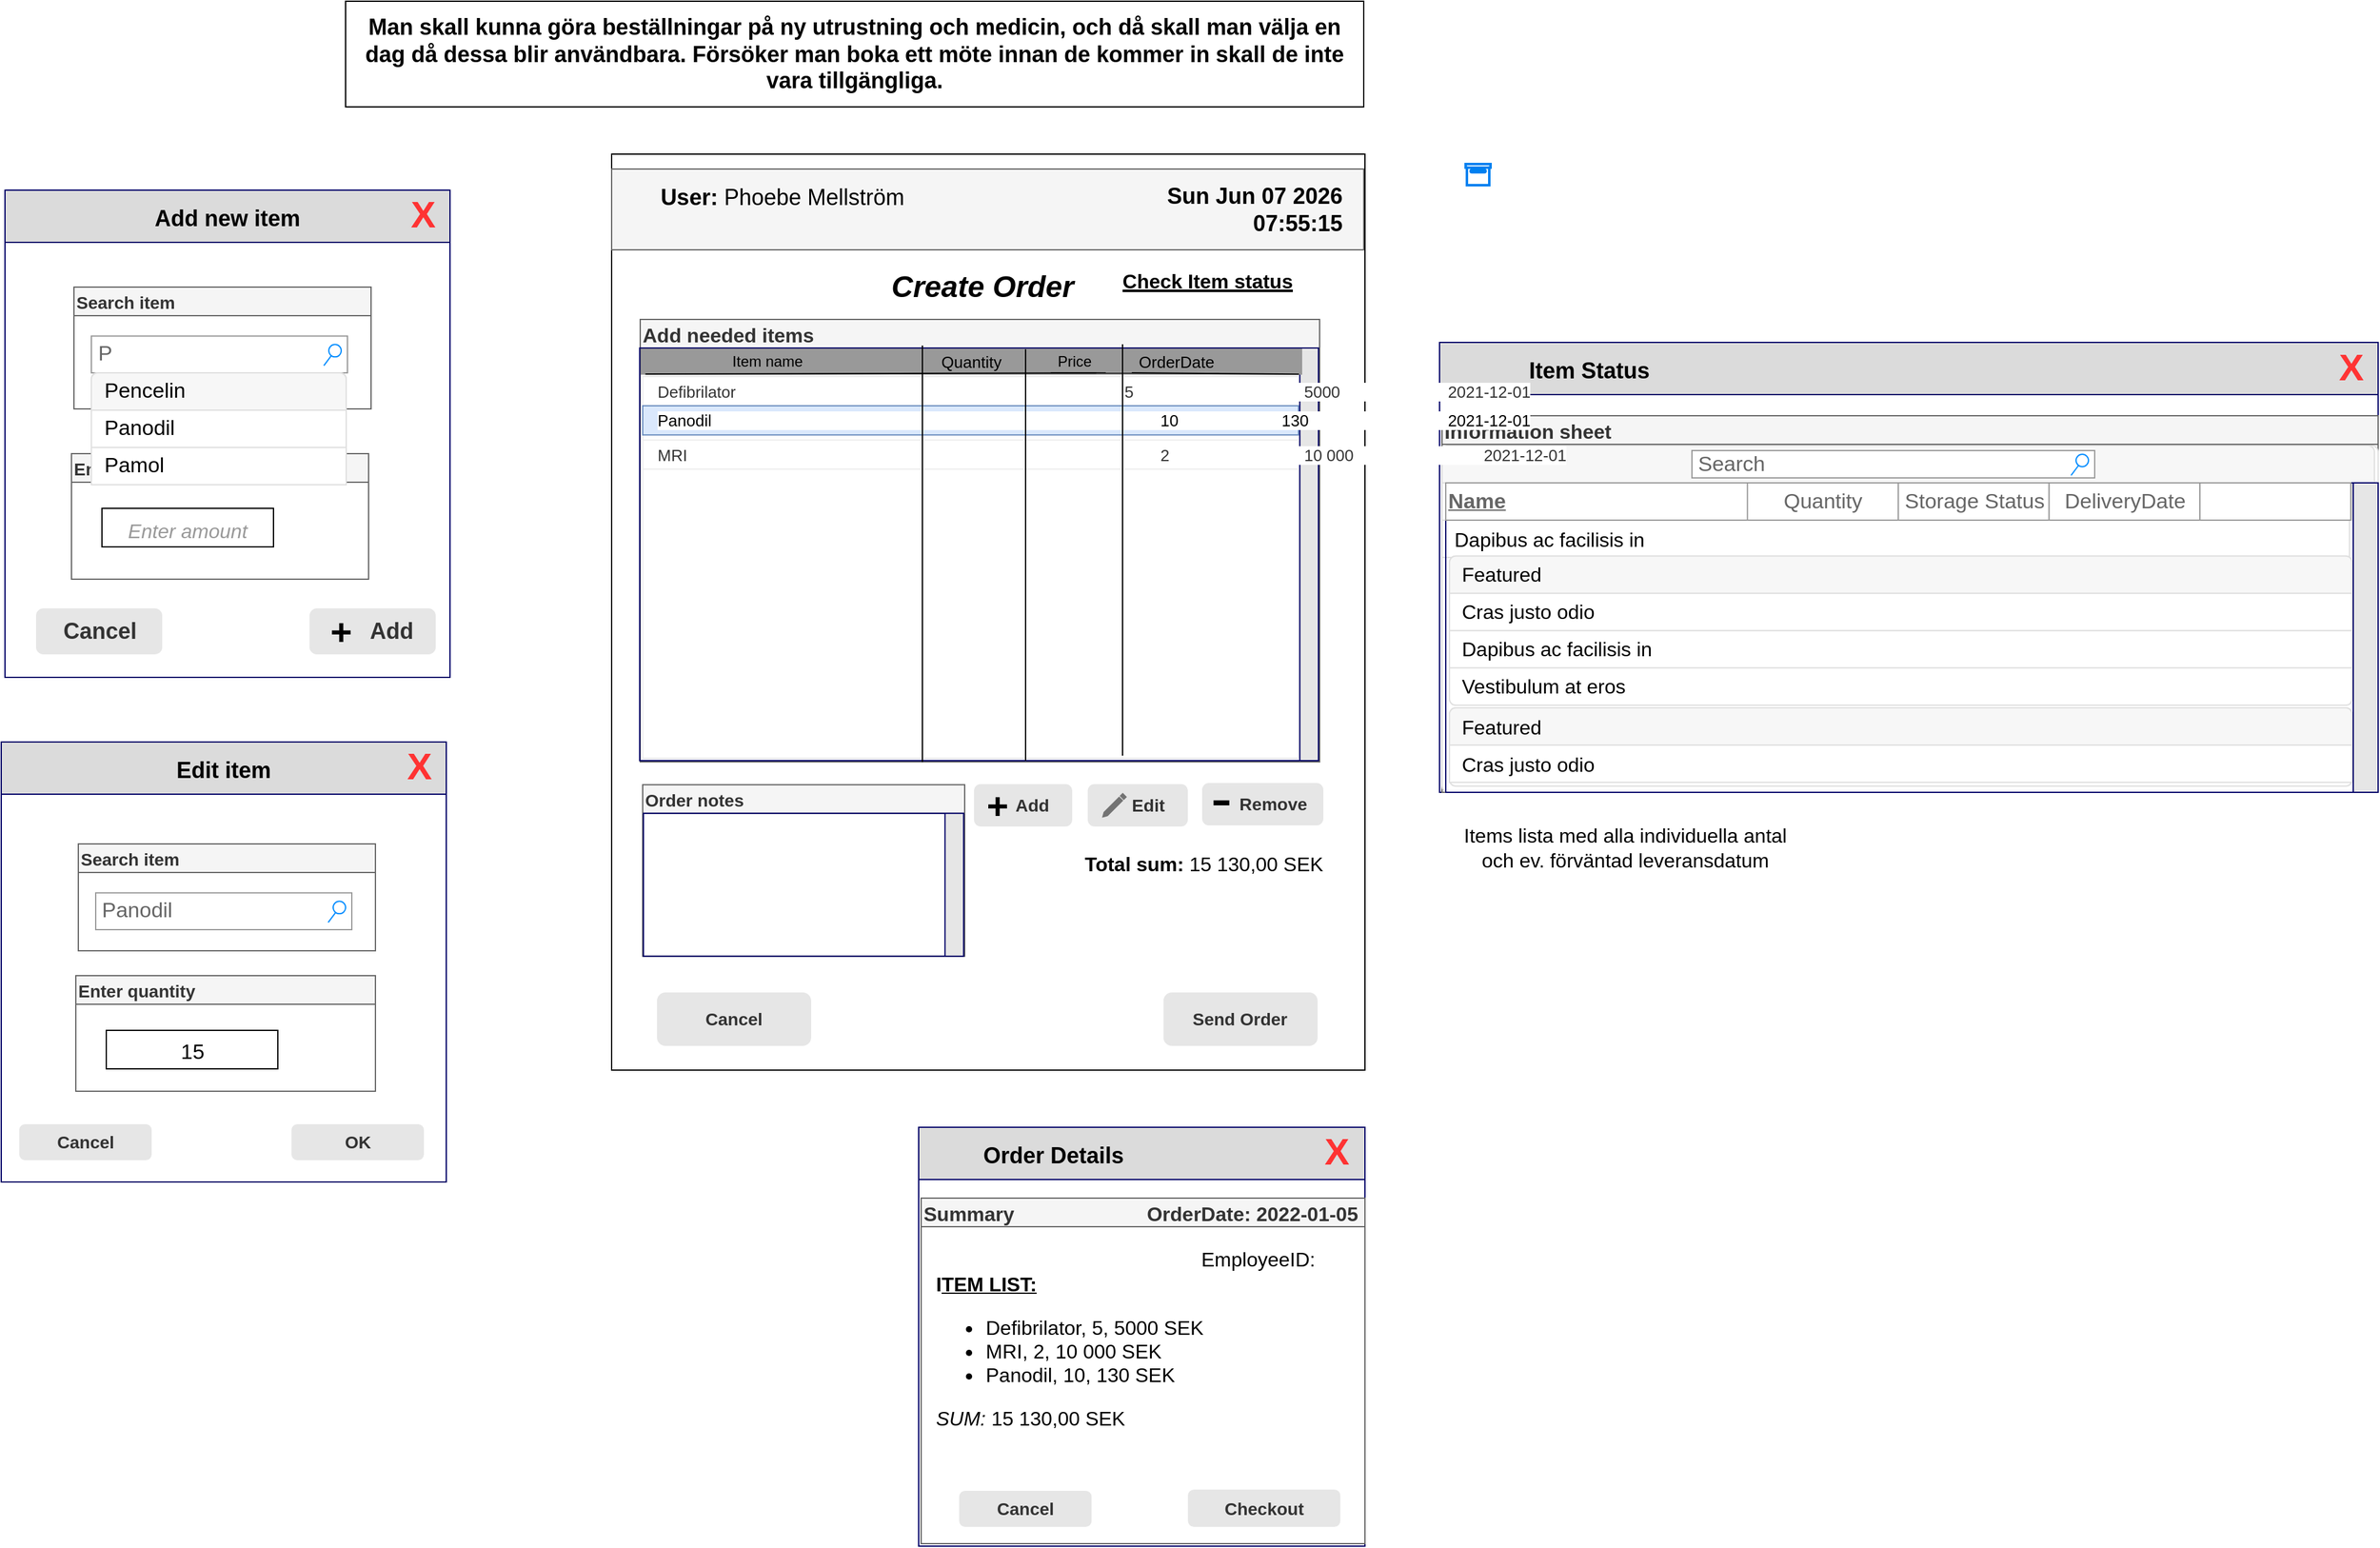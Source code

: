 <mxfile version="15.8.7" type="device"><diagram id="tMlEWCuw5uvz0X6v1XSk" name="Page-1"><mxGraphModel dx="3215" dy="1503" grid="0" gridSize="10" guides="1" tooltips="1" connect="1" arrows="1" fold="1" page="0" pageScale="1" pageWidth="827" pageHeight="1169" math="0" shadow="0"><root><mxCell id="0"/><mxCell id="1" parent="0"/><mxCell id="1CpqlOYVrZBRKWzwoJdr-4" value="" style="rounded=0;whiteSpace=wrap;html=1;sketch=0;hachureGap=4;fontFamily=Helvetica;fontSize=20;glass=0;" parent="1" vertex="1"><mxGeometry x="-339" y="40" width="606" height="737" as="geometry"/></mxCell><mxCell id="GSyi_xtsQEn1uem4Df87-12" value="" style="rounded=0;whiteSpace=wrap;html=1;shadow=0;glass=0;sketch=0;hachureGap=4;fontFamily=Helvetica;fontSize=16;strokeColor=#666666;fillColor=#f5f5f5;fontColor=#333333;" parent="1" vertex="1"><mxGeometry x="-339" y="52" width="605" height="65" as="geometry"/></mxCell><mxCell id="1CpqlOYVrZBRKWzwoJdr-89" value="" style="shape=image;html=1;verticalAlign=top;verticalLabelPosition=bottom;labelBackgroundColor=#ffffff;imageAspect=0;aspect=fixed;image=https://cdn2.iconfinder.com/data/icons/office-icon-set-3/128/calendar2.png;rounded=0;glass=0;sketch=0;hachureGap=4;fontFamily=Helvetica;fontSize=14;strokeColor=#000000;gradientColor=none;" parent="1" vertex="1"><mxGeometry x="465" y="102" width="22" height="22" as="geometry"/></mxCell><mxCell id="GSyi_xtsQEn1uem4Df87-15" value="&lt;font style=&quot;font-size: 18px&quot; face=&quot;Helvetica&quot;&gt;&lt;b&gt;User:&lt;/b&gt; Phoebe Mellström&lt;i&gt;&lt;br&gt;&lt;/i&gt;&lt;/font&gt;" style="text;html=1;strokeColor=none;fillColor=none;align=center;verticalAlign=middle;whiteSpace=wrap;rounded=0;shadow=0;glass=0;sketch=0;hachureGap=4;fontFamily=Garamond;fontSize=20;" parent="1" vertex="1"><mxGeometry x="-323" y="55" width="243" height="38" as="geometry"/></mxCell><UserObject label="&lt;div style=&quot;font-size: 18px&quot; align=&quot;right&quot;&gt;&lt;b&gt;&lt;font style=&quot;font-size: 18px&quot; face=&quot;Helvetica&quot;&gt;%date{ddd mmm dd yyyy HH:MM:ss}%&lt;/font&gt;&lt;/b&gt;&lt;/div&gt;" placeholders="1" id="GSyi_xtsQEn1uem4Df87-35"><mxCell style="text;html=1;strokeColor=none;fillColor=none;align=right;verticalAlign=middle;whiteSpace=wrap;overflow=hidden;rounded=0;shadow=0;glass=0;sketch=0;hachureGap=4;fontFamily=Helvetica;fontSize=20;fontColor=none;" parent="1" vertex="1"><mxGeometry x="91" y="58.5" width="160" height="52" as="geometry"/></mxCell></UserObject><mxCell id="GSyi_xtsQEn1uem4Df87-106" value="&lt;h2 align=&quot;center&quot;&gt;&lt;i&gt;Create Order&lt;br&gt;&lt;/i&gt;&lt;/h2&gt;" style="text;html=1;strokeColor=none;fillColor=none;align=center;verticalAlign=middle;whiteSpace=wrap;rounded=0;shadow=0;glass=0;sketch=0;hachureGap=4;fontFamily=Helvetica;fontSize=16;fontColor=none;" parent="1" vertex="1"><mxGeometry x="-154" y="132" width="227" height="30" as="geometry"/></mxCell><mxCell id="GSyi_xtsQEn1uem4Df87-161" value="Add needed items" style="swimlane;rounded=0;shadow=0;glass=0;sketch=0;hachureGap=4;fontFamily=Helvetica;fontSize=16;fontStyle=1;align=left;fillColor=#f5f5f5;strokeColor=#666666;fontColor=#333333;" parent="1" vertex="1"><mxGeometry x="-316" y="173" width="546.5" height="356" as="geometry"/></mxCell><mxCell id="2LkczwKrpSogBaonJyXN-16" value="" style="swimlane;horizontal=0;rounded=0;shadow=0;glass=0;sketch=0;hachureGap=4;fontFamily=Helvetica;fontSize=18;fontColor=none;strokeColor=#000066;fillColor=#E6E6E6;gradientColor=none;rotation=-180;startSize=15;" parent="GSyi_xtsQEn1uem4Df87-161" vertex="1"><mxGeometry x="-0.41" y="23" width="546" height="332" as="geometry"/></mxCell><mxCell id="2LkczwKrpSogBaonJyXN-29" value="" style="strokeWidth=1;shadow=0;align=center;html=1;shape=mxgraph.mockup.forms.rrect;rSize=0;strokeColor=#999999;labelBackgroundColor=#FFFFFF;sketch=0;fontSize=14;fontColor=#000000;fillColor=#999999;" parent="GSyi_xtsQEn1uem4Df87-161" vertex="1"><mxGeometry x="1" y="24" width="531" height="20" as="geometry"/></mxCell><mxCell id="2LkczwKrpSogBaonJyXN-30" value="" style="strokeColor=inherit;fillColor=inherit;gradientColor=inherit;strokeWidth=1;shadow=0;dashed=0;align=center;html=1;shape=mxgraph.mockup.forms.rrect;rSize=0;fontSize=17;fontColor=#666666;labelBackgroundColor=#FFFFFF;sketch=0;" parent="2LkczwKrpSogBaonJyXN-29" vertex="1"><mxGeometry x="79.65" width="88.5" height="20.0" as="geometry"/></mxCell><mxCell id="2LkczwKrpSogBaonJyXN-32" value="" style="strokeColor=inherit;fillColor=inherit;gradientColor=inherit;strokeWidth=1;shadow=0;dashed=0;align=center;html=1;shape=mxgraph.mockup.forms.rrect;rSize=0;fontSize=17;fontColor=#666666;labelBackgroundColor=#FFFFFF;sketch=0;" parent="2LkczwKrpSogBaonJyXN-29" vertex="1"><mxGeometry x="365.379" width="88.5" height="20.0" as="geometry"/></mxCell><mxCell id="2LkczwKrpSogBaonJyXN-36" value="&lt;font style=&quot;font-size: 12px&quot;&gt;Item name&lt;/font&gt;" style="text;html=1;align=center;verticalAlign=middle;resizable=0;points=[];autosize=1;strokeColor=none;fillColor=none;fontSize=10;fontFamily=Helvetica;fontColor=#000000;" parent="2LkczwKrpSogBaonJyXN-29" vertex="1"><mxGeometry x="67.615" y="2" width="67" height="16" as="geometry"/></mxCell><mxCell id="2LkczwKrpSogBaonJyXN-37" value="&lt;font style=&quot;font-size: 13px&quot;&gt;Quantity&lt;/font&gt;" style="text;html=1;align=center;verticalAlign=middle;resizable=0;points=[];autosize=1;strokeColor=none;fillColor=none;fontSize=10;fontFamily=Helvetica;fontColor=#000000;" parent="2LkczwKrpSogBaonJyXN-29" vertex="1"><mxGeometry x="236.497" y="1" width="58" height="17" as="geometry"/></mxCell><mxCell id="2LkczwKrpSogBaonJyXN-38" value="" style="endArrow=none;html=1;rounded=0;fontSize=14;fontColor=#000000;exitX=0.006;exitY=1.002;exitDx=0;exitDy=0;entryX=0.996;entryY=1.007;entryDx=0;entryDy=0;entryPerimeter=0;exitPerimeter=0;startArrow=none;" parent="GSyi_xtsQEn1uem4Df87-161" source="SSREqpfbxZS-E6g8_HRH-17" target="2LkczwKrpSogBaonJyXN-29" edge="1"><mxGeometry width="50" height="50" relative="1" as="geometry"><mxPoint x="135.295" y="33.0" as="sourcePoint"/><mxPoint x="135" y="141" as="targetPoint"/></mxGeometry></mxCell><mxCell id="SSREqpfbxZS-E6g8_HRH-17" value="&lt;font style=&quot;font-size: 13px&quot;&gt;OrderDate&lt;/font&gt;" style="text;html=1;align=center;verticalAlign=middle;resizable=0;points=[];autosize=1;strokeColor=none;fillColor=none;fontSize=12;" parent="GSyi_xtsQEn1uem4Df87-161" vertex="1"><mxGeometry x="395" y="24" width="71" height="19" as="geometry"/></mxCell><mxCell id="SSREqpfbxZS-E6g8_HRH-18" value="" style="endArrow=none;html=1;rounded=0;fontSize=14;fontColor=#000000;exitX=0.006;exitY=1.002;exitDx=0;exitDy=0;entryX=0.996;entryY=1.007;entryDx=0;entryDy=0;entryPerimeter=0;exitPerimeter=0;startArrow=none;" parent="GSyi_xtsQEn1uem4Df87-161" source="wX3GEjGeXpDAgiaJcTDB-19" target="SSREqpfbxZS-E6g8_HRH-17" edge="1"><mxGeometry width="50" height="50" relative="1" as="geometry"><mxPoint x="-311.814" y="217.04" as="sourcePoint"/><mxPoint x="213.876" y="217.14" as="targetPoint"/></mxGeometry></mxCell><mxCell id="wX3GEjGeXpDAgiaJcTDB-19" value="Price" style="text;html=1;align=center;verticalAlign=middle;resizable=0;points=[];autosize=1;strokeColor=none;fillColor=none;fontSize=12;" vertex="1" parent="GSyi_xtsQEn1uem4Df87-161"><mxGeometry x="330" y="25" width="37" height="18" as="geometry"/></mxCell><mxCell id="wX3GEjGeXpDAgiaJcTDB-20" value="" style="endArrow=none;html=1;rounded=0;fontSize=14;fontColor=#000000;exitX=0.006;exitY=1.002;exitDx=0;exitDy=0;entryX=0.996;entryY=1.007;entryDx=0;entryDy=0;entryPerimeter=0;exitPerimeter=0;" edge="1" parent="GSyi_xtsQEn1uem4Df87-161" source="2LkczwKrpSogBaonJyXN-29" target="wX3GEjGeXpDAgiaJcTDB-19"><mxGeometry width="50" height="50" relative="1" as="geometry"><mxPoint x="-311.814" y="217.04" as="sourcePoint"/><mxPoint x="149.716" y="216.133" as="targetPoint"/></mxGeometry></mxCell><mxCell id="GSyi_xtsQEn1uem4Df87-200" value="Add new item" style="swimlane;rounded=0;shadow=0;glass=0;sketch=0;hachureGap=4;fontFamily=Helvetica;fontSize=18;fontColor=#000000;strokeColor=#000066;fillColor=#DBDBDB;gradientColor=none;gradientDirection=east;startSize=42;" parent="1" vertex="1"><mxGeometry x="-827" y="69" width="358" height="392" as="geometry"/></mxCell><mxCell id="wX3GEjGeXpDAgiaJcTDB-3" value="Enter quantity" style="swimlane;rounded=0;shadow=0;glass=0;sketch=0;hachureGap=4;fontFamily=Helvetica;fontSize=14;fontStyle=1;align=left;fillColor=#f5f5f5;strokeColor=#666666;fontColor=#333333;" vertex="1" parent="GSyi_xtsQEn1uem4Df87-200"><mxGeometry x="53.5" y="212" width="239" height="101" as="geometry"/></mxCell><mxCell id="wX3GEjGeXpDAgiaJcTDB-4" value="&lt;font style=&quot;font-size: 14px&quot; face=&quot;Helvetica&quot;&gt;&lt;br&gt;&lt;/font&gt;" style="text;html=1;align=center;verticalAlign=middle;resizable=0;points=[];autosize=1;strokeColor=none;fillColor=none;rounded=0;shadow=0;glass=0;sketch=0;hachureGap=4;fontFamily=Helvetica;fontSize=18;fontColor=none;" vertex="1" parent="wX3GEjGeXpDAgiaJcTDB-3"><mxGeometry x="47" y="32" width="10" height="27" as="geometry"/></mxCell><mxCell id="wX3GEjGeXpDAgiaJcTDB-5" value="&lt;font style=&quot;font-size: 16px&quot; color=&quot;#999999&quot;&gt;&lt;i&gt;Enter amount&lt;/i&gt;&lt;/font&gt;" style="rounded=0;whiteSpace=wrap;html=1;sketch=0;hachureGap=4;fontFamily=Helvetica;fontSize=20;glass=0;" vertex="1" parent="wX3GEjGeXpDAgiaJcTDB-3"><mxGeometry x="24.5" y="44" width="138" height="31" as="geometry"/></mxCell><mxCell id="wX3GEjGeXpDAgiaJcTDB-6" value="" style="shape=image;html=1;verticalAlign=top;verticalLabelPosition=bottom;labelBackgroundColor=#ffffff;imageAspect=0;aspect=fixed;image=https://cdn1.iconfinder.com/data/icons/material-core/20/add-circle-outline-128.png;shadow=0;sketch=0;fontFamily=Helvetica;fontSize=18;fontColor=#999999;fillColor=#999999;gradientColor=none;" vertex="1" parent="wX3GEjGeXpDAgiaJcTDB-3"><mxGeometry x="182.5" y="38" width="18" height="18" as="geometry"/></mxCell><mxCell id="wX3GEjGeXpDAgiaJcTDB-7" value="" style="shape=image;html=1;verticalAlign=top;verticalLabelPosition=bottom;labelBackgroundColor=#ffffff;imageAspect=0;aspect=fixed;image=https://cdn0.iconfinder.com/data/icons/heroicons-ui/24/icon-minus-circle-128.png;shadow=0;sketch=0;fontFamily=Helvetica;fontSize=18;fontColor=#000000;fillColor=#999999;gradientColor=none;" vertex="1" parent="wX3GEjGeXpDAgiaJcTDB-3"><mxGeometry x="179.5" y="59" width="24" height="24" as="geometry"/></mxCell><mxCell id="GSyi_xtsQEn1uem4Df87-201" value="Search item" style="swimlane;rounded=0;shadow=0;glass=0;sketch=0;hachureGap=4;fontFamily=Helvetica;fontSize=14;fontStyle=1;align=left;fillColor=#f5f5f5;strokeColor=#666666;fontColor=#333333;" parent="GSyi_xtsQEn1uem4Df87-200" vertex="1"><mxGeometry x="55.5" y="78" width="239" height="98" as="geometry"/></mxCell><mxCell id="GSyi_xtsQEn1uem4Df87-202" value="&lt;font style=&quot;font-size: 14px&quot; face=&quot;Helvetica&quot;&gt;&lt;br&gt;&lt;/font&gt;" style="text;html=1;align=center;verticalAlign=middle;resizable=0;points=[];autosize=1;strokeColor=none;fillColor=none;rounded=0;shadow=0;glass=0;sketch=0;hachureGap=4;fontFamily=Helvetica;fontSize=18;fontColor=none;" parent="GSyi_xtsQEn1uem4Df87-201" vertex="1"><mxGeometry x="47" y="32" width="10" height="27" as="geometry"/></mxCell><mxCell id="2LkczwKrpSogBaonJyXN-6" value="P" style="strokeWidth=1;shadow=0;dashed=0;align=center;html=1;shape=mxgraph.mockup.forms.searchBox;strokeColor=#999999;mainText=;strokeColor2=#008cff;fontColor=#666666;fontSize=17;align=left;spacingLeft=3;" parent="GSyi_xtsQEn1uem4Df87-201" vertex="1"><mxGeometry x="14" y="39.37" width="206" height="29.63" as="geometry"/></mxCell><mxCell id="wX3GEjGeXpDAgiaJcTDB-36" value="" style="html=1;shadow=0;dashed=0;shape=mxgraph.bootstrap.rrect;rSize=5;strokeColor=#DFDFDF;html=1;whiteSpace=wrap;fillColor=#FFFFFF;fontColor=#000000;fontSize=17;" vertex="1" parent="GSyi_xtsQEn1uem4Df87-201"><mxGeometry x="14" y="69" width="205" height="89" as="geometry"/></mxCell><mxCell id="wX3GEjGeXpDAgiaJcTDB-37" value="Pencelin" style="html=1;shadow=0;dashed=0;shape=mxgraph.bootstrap.topButton;strokeColor=inherit;fillColor=#F7F7F7;rSize=5;perimeter=none;whiteSpace=wrap;resizeWidth=1;align=left;spacing=10;fontSize=17;fontColor=#000000;" vertex="1" parent="wX3GEjGeXpDAgiaJcTDB-36"><mxGeometry width="205.0" height="30" relative="1" as="geometry"/></mxCell><mxCell id="wX3GEjGeXpDAgiaJcTDB-38" value="Panodil" style="strokeColor=inherit;fillColor=inherit;gradientColor=inherit;fontColor=inherit;html=1;shadow=0;dashed=0;perimeter=none;whiteSpace=wrap;resizeWidth=1;align=left;spacing=10;fontSize=17;" vertex="1" parent="wX3GEjGeXpDAgiaJcTDB-36"><mxGeometry width="205.0" height="30" relative="1" as="geometry"><mxPoint y="30" as="offset"/></mxGeometry></mxCell><mxCell id="wX3GEjGeXpDAgiaJcTDB-39" value="Pamol" style="strokeColor=inherit;fillColor=inherit;gradientColor=inherit;fontColor=inherit;html=1;shadow=0;dashed=0;perimeter=none;whiteSpace=wrap;resizeWidth=1;align=left;spacing=10;fontSize=17;" vertex="1" parent="wX3GEjGeXpDAgiaJcTDB-36"><mxGeometry width="205.0" height="30" relative="1" as="geometry"><mxPoint y="60" as="offset"/></mxGeometry></mxCell><mxCell id="GSyi_xtsQEn1uem4Df87-206" value="&lt;font style=&quot;font-size: 30px&quot; color=&quot;#FF3333&quot;&gt;X&lt;/font&gt;" style="text;html=1;align=center;verticalAlign=middle;resizable=0;points=[];autosize=1;strokeColor=none;fillColor=none;rounded=0;shadow=0;glass=0;sketch=0;hachureGap=4;fontFamily=Helvetica;fontSize=52;fontColor=none;fontStyle=1" parent="GSyi_xtsQEn1uem4Df87-200" vertex="1"><mxGeometry x="321" y="-25" width="30" height="74" as="geometry"/></mxCell><mxCell id="2LkczwKrpSogBaonJyXN-95" value="&lt;font style=&quot;font-size: 17px&quot;&gt;&lt;b style=&quot;font-size: 18px&quot;&gt;&lt;font style=&quot;font-size: 18px&quot;&gt;&amp;nbsp;&amp;nbsp; &amp;nbsp;&amp;nbsp; Add&lt;br&gt;&lt;/font&gt;&lt;/b&gt;&lt;/font&gt;" style="rounded=1;html=1;shadow=0;dashed=0;whiteSpace=wrap;fontSize=10;fillColor=#E6E6E6;align=center;strokeColor=#E6E6E6;fontColor=#333333;labelBackgroundColor=none;sketch=0;fontFamily=Helvetica;" parent="GSyi_xtsQEn1uem4Df87-200" vertex="1"><mxGeometry x="245.5" y="337" width="100.5" height="36" as="geometry"/></mxCell><mxCell id="wX3GEjGeXpDAgiaJcTDB-1" value="&lt;font style=&quot;font-size: 30px&quot;&gt;&lt;b&gt;&lt;font style=&quot;font-size: 30px&quot;&gt;+&lt;/font&gt;&lt;/b&gt;&lt;/font&gt;" style="text;html=1;align=center;verticalAlign=middle;resizable=0;points=[];autosize=1;strokeColor=none;fillColor=none;rounded=0;shadow=0;glass=0;sketch=0;hachureGap=4;fontFamily=Helvetica;fontSize=14;fontColor=none;" vertex="1" parent="GSyi_xtsQEn1uem4Df87-200"><mxGeometry x="255.5" y="342.0" width="28" height="26" as="geometry"/></mxCell><mxCell id="wX3GEjGeXpDAgiaJcTDB-27" value="&lt;font style=&quot;font-size: 17px&quot;&gt;&lt;b style=&quot;font-size: 18px&quot;&gt;&lt;font style=&quot;font-size: 18px&quot;&gt;Cancel&lt;/font&gt;&lt;/b&gt;&lt;/font&gt;" style="rounded=1;html=1;shadow=0;dashed=0;whiteSpace=wrap;fontSize=10;fillColor=#E6E6E6;align=center;strokeColor=#E6E6E6;fontColor=#333333;labelBackgroundColor=none;sketch=0;fontFamily=Helvetica;" vertex="1" parent="GSyi_xtsQEn1uem4Df87-200"><mxGeometry x="25.5" y="337" width="100.5" height="36" as="geometry"/></mxCell><mxCell id="GSyi_xtsQEn1uem4Df87-222" value="              Item Status " style="swimlane;rounded=0;shadow=0;glass=0;sketch=0;hachureGap=4;fontFamily=Helvetica;fontSize=18;fontColor=#000000;strokeColor=#000066;fillColor=#DBDBDB;gradientColor=none;gradientDirection=east;startSize=42;align=left;" parent="1" vertex="1"><mxGeometry x="327" y="191.5" width="755" height="362" as="geometry"/></mxCell><mxCell id="GSyi_xtsQEn1uem4Df87-227" value="Information sheet" style="swimlane;rounded=0;shadow=0;glass=0;sketch=0;hachureGap=4;fontFamily=Helvetica;fontSize=16;fontStyle=1;align=left;fillColor=#f5f5f5;strokeColor=#666666;fontColor=#333333;startSize=23;" parent="GSyi_xtsQEn1uem4Df87-222" vertex="1"><mxGeometry x="2" y="59" width="753" height="303" as="geometry"/></mxCell><mxCell id="GSyi_xtsQEn1uem4Df87-228" value="&lt;font style=&quot;font-size: 14px&quot; face=&quot;Helvetica&quot;&gt;&lt;br&gt;&lt;/font&gt;" style="text;html=1;align=center;verticalAlign=middle;resizable=0;points=[];autosize=1;strokeColor=none;fillColor=none;rounded=0;shadow=0;glass=0;sketch=0;hachureGap=4;fontFamily=Helvetica;fontSize=18;fontColor=none;" parent="GSyi_xtsQEn1uem4Df87-227" vertex="1"><mxGeometry x="47" y="32" width="10" height="27" as="geometry"/></mxCell><mxCell id="wX3GEjGeXpDAgiaJcTDB-53" value="" style="html=1;shadow=0;dashed=0;shape=mxgraph.bootstrap.rrect;rSize=5;strokeColor=#DFDFDF;html=1;whiteSpace=wrap;fillColor=#FFFFFF;fontColor=#000000;fontSize=16;" vertex="1" parent="GSyi_xtsQEn1uem4Df87-227"><mxGeometry y="24" width="753" height="279" as="geometry"/></mxCell><mxCell id="wX3GEjGeXpDAgiaJcTDB-54" value="" style="html=1;shadow=0;dashed=0;shape=mxgraph.bootstrap.topButton;strokeColor=inherit;fillColor=#F7F7F7;rSize=5;perimeter=none;whiteSpace=wrap;resizeWidth=1;align=left;spacing=10;fontSize=16;fontColor=#000000;" vertex="1" parent="wX3GEjGeXpDAgiaJcTDB-53"><mxGeometry width="750" height="30" relative="1" as="geometry"/></mxCell><mxCell id="wX3GEjGeXpDAgiaJcTDB-55" value="Cras justo odio" style="strokeColor=inherit;fillColor=inherit;gradientColor=inherit;fontColor=inherit;html=1;shadow=0;dashed=0;perimeter=none;whiteSpace=wrap;resizeWidth=1;align=left;spacing=10;fontSize=16;" vertex="1" parent="wX3GEjGeXpDAgiaJcTDB-53"><mxGeometry width="732" height="30" relative="1" as="geometry"><mxPoint y="30" as="offset"/></mxGeometry></mxCell><mxCell id="wX3GEjGeXpDAgiaJcTDB-56" value="Dapibus ac facilisis in" style="strokeColor=inherit;fillColor=inherit;gradientColor=inherit;fontColor=inherit;html=1;shadow=0;dashed=0;perimeter=none;whiteSpace=wrap;resizeWidth=1;align=left;spacing=10;fontSize=16;" vertex="1" parent="wX3GEjGeXpDAgiaJcTDB-53"><mxGeometry width="730" height="30" relative="1" as="geometry"><mxPoint y="60" as="offset"/></mxGeometry></mxCell><mxCell id="wX3GEjGeXpDAgiaJcTDB-51" value="Search" style="strokeWidth=1;shadow=0;dashed=0;align=center;html=1;shape=mxgraph.mockup.forms.searchBox;strokeColor=#999999;mainText=;strokeColor2=#008cff;fontColor=#666666;fontSize=17;align=left;spacingLeft=3;" vertex="1" parent="wX3GEjGeXpDAgiaJcTDB-53"><mxGeometry x="201" y="4" width="324" height="22" as="geometry"/></mxCell><mxCell id="wX3GEjGeXpDAgiaJcTDB-70" value="" style="swimlane;horizontal=0;rounded=0;shadow=0;glass=0;sketch=0;hachureGap=4;fontFamily=Helvetica;fontSize=18;fontColor=none;strokeColor=#000066;fillColor=#E6E6E6;gradientColor=none;rotation=-180;startSize=20;" vertex="1" parent="wX3GEjGeXpDAgiaJcTDB-53"><mxGeometry x="3" y="30" width="750" height="249" as="geometry"/></mxCell><mxCell id="wX3GEjGeXpDAgiaJcTDB-71" value="" style="html=1;shadow=0;dashed=0;shape=mxgraph.bootstrap.rrect;rSize=5;strokeColor=#DFDFDF;html=1;whiteSpace=wrap;fillColor=#FFFFFF;fontColor=#000000;fontSize=16;" vertex="1" parent="wX3GEjGeXpDAgiaJcTDB-70"><mxGeometry x="3" y="58.91" width="726" height="120" as="geometry"/></mxCell><mxCell id="wX3GEjGeXpDAgiaJcTDB-72" value="Featured" style="html=1;shadow=0;dashed=0;shape=mxgraph.bootstrap.topButton;strokeColor=inherit;fillColor=#F7F7F7;rSize=5;perimeter=none;whiteSpace=wrap;resizeWidth=1;align=left;spacing=10;fontSize=16;fontColor=#000000;" vertex="1" parent="wX3GEjGeXpDAgiaJcTDB-71"><mxGeometry width="726.0" height="30" relative="1" as="geometry"/></mxCell><mxCell id="wX3GEjGeXpDAgiaJcTDB-73" value="Cras justo odio" style="strokeColor=inherit;fillColor=inherit;gradientColor=inherit;fontColor=inherit;html=1;shadow=0;dashed=0;perimeter=none;whiteSpace=wrap;resizeWidth=1;align=left;spacing=10;fontSize=16;" vertex="1" parent="wX3GEjGeXpDAgiaJcTDB-71"><mxGeometry width="726.0" height="30" relative="1" as="geometry"><mxPoint y="30" as="offset"/></mxGeometry></mxCell><mxCell id="wX3GEjGeXpDAgiaJcTDB-74" value="Dapibus ac facilisis in" style="strokeColor=inherit;fillColor=inherit;gradientColor=inherit;fontColor=inherit;html=1;shadow=0;dashed=0;perimeter=none;whiteSpace=wrap;resizeWidth=1;align=left;spacing=10;fontSize=16;" vertex="1" parent="wX3GEjGeXpDAgiaJcTDB-71"><mxGeometry width="726.0" height="30" relative="1" as="geometry"><mxPoint y="60" as="offset"/></mxGeometry></mxCell><mxCell id="wX3GEjGeXpDAgiaJcTDB-75" value="Vestibulum at eros" style="strokeColor=inherit;fillColor=inherit;gradientColor=inherit;fontColor=inherit;html=1;shadow=0;dashed=0;shape=mxgraph.bootstrap.bottomButton;rSize=5;perimeter=none;whiteSpace=wrap;resizeWidth=1;resizeHeight=0;align=left;spacing=10;fontSize=16;" vertex="1" parent="wX3GEjGeXpDAgiaJcTDB-71"><mxGeometry y="1" width="726.0" height="30" relative="1" as="geometry"><mxPoint y="-30" as="offset"/></mxGeometry></mxCell><mxCell id="wX3GEjGeXpDAgiaJcTDB-92" value="" style="shape=image;html=1;verticalAlign=top;verticalLabelPosition=bottom;labelBackgroundColor=#ffffff;imageAspect=0;aspect=fixed;image=https://cdn2.iconfinder.com/data/icons/icojoy/noshadow/standart/png/24x24/001_05.png;fontSize=16;fontColor=#000000;gradientColor=none;" vertex="1" parent="wX3GEjGeXpDAgiaJcTDB-71"><mxGeometry x="410" y="4.59" width="20" height="20" as="geometry"/></mxCell><mxCell id="wX3GEjGeXpDAgiaJcTDB-94" value="" style="shape=image;html=1;verticalAlign=top;verticalLabelPosition=bottom;labelBackgroundColor=#ffffff;imageAspect=0;aspect=fixed;image=https://cdn2.iconfinder.com/data/icons/august/PNG/Minus.png;fontSize=16;fontColor=#000000;gradientColor=none;" vertex="1" parent="wX3GEjGeXpDAgiaJcTDB-71"><mxGeometry x="411" y="36" width="19" height="19" as="geometry"/></mxCell><mxCell id="wX3GEjGeXpDAgiaJcTDB-76" value="" style="html=1;shadow=0;dashed=0;shape=mxgraph.bootstrap.rrect;rSize=5;strokeColor=#DFDFDF;html=1;whiteSpace=wrap;fillColor=#FFFFFF;fontColor=#000000;fontSize=16;" vertex="1" parent="wX3GEjGeXpDAgiaJcTDB-70"><mxGeometry x="3" y="181" width="726" height="63" as="geometry"/></mxCell><mxCell id="wX3GEjGeXpDAgiaJcTDB-77" value="Featured" style="html=1;shadow=0;dashed=0;shape=mxgraph.bootstrap.topButton;strokeColor=inherit;fillColor=#F7F7F7;rSize=5;perimeter=none;whiteSpace=wrap;resizeWidth=1;align=left;spacing=10;fontSize=16;fontColor=#000000;" vertex="1" parent="wX3GEjGeXpDAgiaJcTDB-76"><mxGeometry width="726" height="30" relative="1" as="geometry"/></mxCell><mxCell id="wX3GEjGeXpDAgiaJcTDB-78" value="Cras justo odio" style="strokeColor=inherit;fillColor=inherit;gradientColor=inherit;fontColor=inherit;html=1;shadow=0;dashed=0;perimeter=none;whiteSpace=wrap;resizeWidth=1;align=left;spacing=10;fontSize=16;" vertex="1" parent="wX3GEjGeXpDAgiaJcTDB-76"><mxGeometry width="726" height="30" relative="1" as="geometry"><mxPoint y="30" as="offset"/></mxGeometry></mxCell><mxCell id="wX3GEjGeXpDAgiaJcTDB-91" value="" style="shape=image;html=1;verticalAlign=top;verticalLabelPosition=bottom;labelBackgroundColor=#ffffff;imageAspect=0;aspect=fixed;image=https://cdn3.iconfinder.com/data/icons/flat-actions-icons-9/792/Tick_Mark_Dark-128.png;fontSize=16;fontColor=#000000;gradientColor=none;" vertex="1" parent="wX3GEjGeXpDAgiaJcTDB-70"><mxGeometry x="411" y="31.5" width="24" height="24" as="geometry"/></mxCell><mxCell id="wX3GEjGeXpDAgiaJcTDB-84" value="" style="strokeWidth=1;shadow=0;dashed=0;align=center;html=1;shape=mxgraph.mockup.forms.rrect;rSize=0;strokeColor=#999999;fontSize=16;fontColor=#000000;gradientColor=none;" vertex="1" parent="wX3GEjGeXpDAgiaJcTDB-53"><mxGeometry x="3" y="30" width="728" height="30" as="geometry"/></mxCell><mxCell id="wX3GEjGeXpDAgiaJcTDB-85" value="&lt;div align=&quot;left&quot;&gt;&lt;b&gt;&lt;u&gt;Name&lt;/u&gt;&lt;/b&gt;&lt;/div&gt;" style="strokeColor=inherit;fillColor=inherit;gradientColor=inherit;strokeWidth=1;shadow=0;dashed=0;align=left;html=1;shape=mxgraph.mockup.forms.rrect;rSize=0;fontSize=17;fontColor=#666666;" vertex="1" parent="wX3GEjGeXpDAgiaJcTDB-84"><mxGeometry width="246" height="30" as="geometry"/></mxCell><mxCell id="wX3GEjGeXpDAgiaJcTDB-87" value="Quantity" style="strokeColor=inherit;fillColor=inherit;gradientColor=inherit;strokeWidth=1;shadow=0;dashed=0;align=center;html=1;shape=mxgraph.mockup.forms.rrect;rSize=0;fontSize=17;fontColor=#666666;" vertex="1" parent="wX3GEjGeXpDAgiaJcTDB-84"><mxGeometry x="242.667" width="121.333" height="30" as="geometry"/></mxCell><mxCell id="wX3GEjGeXpDAgiaJcTDB-88" value="Storage Status" style="strokeColor=inherit;fillColor=inherit;gradientColor=inherit;strokeWidth=1;shadow=0;dashed=0;align=center;html=1;shape=mxgraph.mockup.forms.rrect;rSize=0;fontSize=17;fontColor=#666666;" vertex="1" parent="wX3GEjGeXpDAgiaJcTDB-84"><mxGeometry x="364" width="121.333" height="30" as="geometry"/></mxCell><mxCell id="wX3GEjGeXpDAgiaJcTDB-89" value="DeliveryDate" style="strokeColor=inherit;fillColor=inherit;gradientColor=inherit;strokeWidth=1;shadow=0;dashed=0;align=center;html=1;shape=mxgraph.mockup.forms.rrect;rSize=0;fontSize=17;fontColor=#666666;" vertex="1" parent="wX3GEjGeXpDAgiaJcTDB-84"><mxGeometry x="485.333" width="121.333" height="30" as="geometry"/></mxCell><mxCell id="wX3GEjGeXpDAgiaJcTDB-90" value="" style="strokeColor=inherit;fillColor=inherit;gradientColor=inherit;strokeWidth=1;shadow=0;dashed=0;align=center;html=1;shape=mxgraph.mockup.forms.rrect;rSize=0;fontSize=17;fontColor=#666666;" vertex="1" parent="wX3GEjGeXpDAgiaJcTDB-84"><mxGeometry x="606.667" width="121.333" height="30" as="geometry"/></mxCell><mxCell id="GSyi_xtsQEn1uem4Df87-230" value="&lt;font style=&quot;font-size: 30px&quot; color=&quot;#FF3333&quot;&gt;X&lt;/font&gt;" style="text;html=1;align=center;verticalAlign=middle;resizable=0;points=[];autosize=1;strokeColor=none;fillColor=none;rounded=0;shadow=0;glass=0;sketch=0;hachureGap=4;fontFamily=Helvetica;fontSize=52;fontColor=none;fontStyle=1" parent="GSyi_xtsQEn1uem4Df87-222" vertex="1"><mxGeometry x="718" y="-25" width="30" height="74" as="geometry"/></mxCell><mxCell id="GSyi_xtsQEn1uem4Df87-220" value="" style="shape=image;html=1;verticalAlign=top;verticalLabelPosition=bottom;labelBackgroundColor=#ffffff;imageAspect=0;aspect=fixed;image=https://cdn3.iconfinder.com/data/icons/lynx/24x24/actions/gtk-about.png;rounded=0;shadow=0;glass=0;sketch=0;hachureGap=4;fontFamily=Helvetica;fontSize=30;fontColor=#FF3333;strokeColor=#000066;fillColor=#DBDBDB;gradientColor=none;gradientDirection=east;" parent="GSyi_xtsQEn1uem4Df87-222" vertex="1"><mxGeometry x="19" y="7" width="29" height="29" as="geometry"/></mxCell><mxCell id="2LkczwKrpSogBaonJyXN-21" value="" style="strokeWidth=1;html=1;shadow=0;dashed=0;shape=mxgraph.android.rrect;rSize=0;strokeColor=#eeeeee;fillColor=#ffffff;gradientColor=none;labelBackgroundColor=#B5B5B5;sketch=0;fontSize=14;fontColor=#000000;" parent="1" vertex="1"><mxGeometry x="-314" y="219" width="527.5" height="307" as="geometry"/></mxCell><mxCell id="2LkczwKrpSogBaonJyXN-22" value="&lt;font style=&quot;font-size: 13px&quot;&gt;&lt;span style=&quot;background-color: rgb(255 , 255 , 255)&quot;&gt;Defibrilator&lt;span style=&quot;white-space: pre&quot;&gt;&#9;&lt;/span&gt;&lt;span style=&quot;white-space: pre&quot;&gt;&#9;&lt;/span&gt;&lt;span style=&quot;white-space: pre&quot;&gt;&#9;&lt;/span&gt;&lt;span style=&quot;white-space: pre&quot;&gt;&#9;&lt;/span&gt;&lt;span style=&quot;white-space: pre&quot;&gt;&#9;&lt;/span&gt;&lt;span style=&quot;white-space: pre&quot;&gt;&#9;&lt;span style=&quot;white-space: pre&quot;&gt;&#9;&lt;/span&gt;&lt;span style=&quot;white-space: pre&quot;&gt;&#9;&lt;/span&gt;&lt;span style=&quot;white-space: pre&quot;&gt;&#9;&lt;/span&gt;&lt;/span&gt;&lt;span style=&quot;white-space: pre&quot;&gt;&#9;&lt;/span&gt;&lt;span style=&quot;white-space: pre&quot;&gt;&#9;&lt;/span&gt;5&lt;span style=&quot;white-space: pre&quot;&gt;&#9;&lt;/span&gt;&lt;span style=&quot;white-space: pre&quot;&gt;&#9;&lt;/span&gt;&lt;span style=&quot;white-space: pre&quot;&gt;&#9;&lt;/span&gt;&lt;span style=&quot;white-space: pre&quot;&gt;&#9;&lt;/span&gt;&lt;span style=&quot;white-space: pre&quot;&gt;&#9;&lt;/span&gt;5000&lt;span style=&quot;white-space: pre&quot;&gt;&#9;&lt;/span&gt;&lt;span style=&quot;white-space: pre&quot;&gt;&#9;&lt;/span&gt;&lt;span style=&quot;white-space: pre&quot;&gt;&#9;&lt;/span&gt;2021-12-01&lt;/span&gt;&lt;/font&gt;" style="strokeColor=inherit;fillColor=inherit;gradientColor=inherit;strokeWidth=1;html=1;shadow=0;dashed=0;shape=mxgraph.android.rrect;rSize=0;align=left;spacingLeft=10;fontSize=8;fontColor=#333333;labelBackgroundColor=#B5B5B5;sketch=0;" parent="2LkczwKrpSogBaonJyXN-21" vertex="1"><mxGeometry width="527.5" height="23.471" as="geometry"/></mxCell><mxCell id="wX3GEjGeXpDAgiaJcTDB-22" value="&lt;font style=&quot;font-size: 13px&quot;&gt;&lt;span style=&quot;background-color: rgb(255 , 255 , 255)&quot;&gt;Panodil&lt;span style=&quot;white-space: pre&quot;&gt;&#9;&lt;/span&gt;&lt;span style=&quot;white-space: pre&quot;&gt;&#9;&lt;/span&gt;&lt;span style=&quot;white-space: pre&quot;&gt;&#9;&lt;/span&gt;&lt;span style=&quot;white-space: pre&quot;&gt;&#9;&lt;/span&gt;&lt;span style=&quot;white-space: pre&quot;&gt;&#9;&lt;/span&gt;&lt;span style=&quot;white-space: pre&quot;&gt;&#9;&lt;/span&gt;&lt;span style=&quot;white-space: pre&quot;&gt;&#9;&lt;/span&gt;&lt;span style=&quot;white-space: pre&quot;&gt;&#9;&lt;/span&gt;&lt;span style=&quot;white-space: pre&quot;&gt;&#9;&lt;/span&gt;&lt;span style=&quot;white-space: pre&quot;&gt;&#9;&lt;/span&gt;&lt;span style=&quot;white-space: pre&quot;&gt;&#9;&lt;/span&gt;&lt;span style=&quot;white-space: pre&quot;&gt;&#9;&lt;/span&gt;&lt;span style=&quot;white-space: pre&quot;&gt;&#9;&lt;/span&gt;10&lt;span style=&quot;white-space: pre&quot;&gt;&#9;&lt;/span&gt;&lt;span style=&quot;white-space: pre&quot;&gt;&#9;&lt;/span&gt;&lt;span style=&quot;white-space: pre&quot;&gt;&#9;&lt;/span&gt;&amp;nbsp;&amp;nbsp; 130&lt;span style=&quot;white-space: pre&quot;&gt;&#9;&lt;/span&gt;&lt;span style=&quot;white-space: pre&quot;&gt;&#9;&lt;/span&gt;&lt;span style=&quot;white-space: pre&quot;&gt;&#9;&lt;/span&gt;&lt;span style=&quot;white-space: pre&quot;&gt;&#9;&lt;/span&gt;2021-12-01&lt;/span&gt;&lt;/font&gt;" style="strokeColor=#6c8ebf;fillColor=#dae8fc;strokeWidth=1;html=1;shadow=0;dashed=0;shape=mxgraph.android.rrect;rSize=0;align=left;spacingLeft=10;fontSize=8;labelBackgroundColor=#B5B5B5;sketch=0;" vertex="1" parent="2LkczwKrpSogBaonJyXN-21"><mxGeometry y="23.47" width="527.5" height="23.471" as="geometry"/></mxCell><mxCell id="wX3GEjGeXpDAgiaJcTDB-23" value="&lt;font style=&quot;font-size: 13px&quot;&gt;&lt;span style=&quot;background-color: rgb(255 , 255 , 255)&quot;&gt;MRI&lt;span style=&quot;white-space: pre&quot;&gt;&#9;&lt;/span&gt;&lt;span style=&quot;white-space: pre&quot;&gt;&#9;&lt;/span&gt;&lt;span style=&quot;white-space: pre&quot;&gt;&#9;&lt;/span&gt;&lt;span style=&quot;white-space: pre&quot;&gt;&#9;&lt;/span&gt;&lt;span style=&quot;white-space: pre&quot;&gt;&#9;&lt;/span&gt;&lt;span style=&quot;white-space: pre&quot;&gt;&#9;&lt;/span&gt;&lt;span style=&quot;white-space: pre&quot;&gt;&#9;&lt;/span&gt;&lt;span style=&quot;white-space: pre&quot;&gt;&#9;&lt;/span&gt;&lt;span style=&quot;white-space: pre&quot;&gt;&#9;&lt;/span&gt;&lt;span style=&quot;white-space: pre&quot;&gt;&#9;&lt;/span&gt;&lt;span style=&quot;white-space: pre&quot;&gt;&#9;&lt;/span&gt;&lt;span style=&quot;white-space: pre&quot;&gt;&#9;&lt;/span&gt;&lt;span style=&quot;white-space: pre&quot;&gt;&#9;&lt;/span&gt;&lt;span style=&quot;white-space: pre&quot;&gt;&#9;&lt;/span&gt;2&lt;span style=&quot;white-space: pre&quot;&gt;&#9;&lt;/span&gt;&lt;span style=&quot;white-space: pre&quot;&gt;&#9;&lt;/span&gt;&lt;span style=&quot;white-space: pre&quot;&gt;&#9;&lt;/span&gt;&amp;nbsp; &lt;span style=&quot;white-space: pre&quot;&gt;&#9;&lt;/span&gt;10 000&lt;span style=&quot;white-space: pre&quot;&gt;&#9;&lt;/span&gt;&lt;span style=&quot;white-space: pre&quot;&gt;&#9;&lt;/span&gt;&lt;span style=&quot;white-space: pre&quot;&gt;&#9;&lt;/span&gt;&lt;span style=&quot;white-space: pre&quot;&gt;&#9;&lt;/span&gt;2021-12-01&lt;/span&gt;&lt;/font&gt;" style="strokeColor=inherit;fillColor=inherit;gradientColor=inherit;strokeWidth=1;html=1;shadow=0;dashed=0;shape=mxgraph.android.rrect;rSize=0;align=left;spacingLeft=10;fontSize=8;fontColor=#333333;labelBackgroundColor=#B5B5B5;sketch=0;" vertex="1" parent="2LkczwKrpSogBaonJyXN-21"><mxGeometry y="51" width="527.5" height="23.471" as="geometry"/></mxCell><mxCell id="SSREqpfbxZS-E6g8_HRH-6" value="" style="endArrow=none;html=1;rounded=0;fontSize=14;fontColor=#000000;entryX=0.5;entryY=1;entryDx=0;entryDy=0;" parent="2LkczwKrpSogBaonJyXN-21" edge="1"><mxGeometry width="50" height="50" relative="1" as="geometry"><mxPoint x="225" y="-25" as="sourcePoint"/><mxPoint x="225" y="310.0" as="targetPoint"/></mxGeometry></mxCell><mxCell id="SSREqpfbxZS-E6g8_HRH-9" value="" style="endArrow=none;html=1;rounded=0;fontSize=14;fontColor=#000000;entryX=0.5;entryY=1;entryDx=0;entryDy=0;" parent="2LkczwKrpSogBaonJyXN-21" edge="1"><mxGeometry width="50" height="50" relative="1" as="geometry"><mxPoint x="308" y="-22" as="sourcePoint"/><mxPoint x="308" y="309.0" as="targetPoint"/></mxGeometry></mxCell><mxCell id="wX3GEjGeXpDAgiaJcTDB-18" value="" style="endArrow=none;html=1;rounded=0;fontSize=14;fontColor=#000000;entryX=0.5;entryY=1;entryDx=0;entryDy=0;" edge="1" parent="2LkczwKrpSogBaonJyXN-21"><mxGeometry width="50" height="50" relative="1" as="geometry"><mxPoint x="386" y="-26" as="sourcePoint"/><mxPoint x="386" y="305.0" as="targetPoint"/></mxGeometry></mxCell><mxCell id="2LkczwKrpSogBaonJyXN-39" value="Edit item" style="swimlane;rounded=0;shadow=0;glass=0;sketch=0;hachureGap=4;fontFamily=Helvetica;fontSize=18;fontColor=#000000;strokeColor=#000066;fillColor=#DBDBDB;gradientColor=none;gradientDirection=east;startSize=42;" parent="1" vertex="1"><mxGeometry x="-830" y="513" width="358" height="354" as="geometry"/></mxCell><mxCell id="2LkczwKrpSogBaonJyXN-41" value="Search item" style="swimlane;rounded=0;shadow=0;glass=0;sketch=0;hachureGap=4;fontFamily=Helvetica;fontSize=14;fontStyle=1;align=left;fillColor=#f5f5f5;strokeColor=#666666;fontColor=#333333;" parent="2LkczwKrpSogBaonJyXN-39" vertex="1"><mxGeometry x="62" y="82" width="239" height="86" as="geometry"/></mxCell><mxCell id="2LkczwKrpSogBaonJyXN-42" value="&lt;font style=&quot;font-size: 14px&quot; face=&quot;Helvetica&quot;&gt;&lt;br&gt;&lt;/font&gt;" style="text;html=1;align=center;verticalAlign=middle;resizable=0;points=[];autosize=1;strokeColor=none;fillColor=none;rounded=0;shadow=0;glass=0;sketch=0;hachureGap=4;fontFamily=Helvetica;fontSize=18;fontColor=none;" parent="2LkczwKrpSogBaonJyXN-41" vertex="1"><mxGeometry x="47" y="32" width="10" height="27" as="geometry"/></mxCell><mxCell id="2LkczwKrpSogBaonJyXN-43" value="Panodil" style="strokeWidth=1;shadow=0;dashed=0;align=center;html=1;shape=mxgraph.mockup.forms.searchBox;strokeColor=#999999;mainText=;strokeColor2=#008cff;fontColor=#666666;fontSize=17;align=left;spacingLeft=3;" parent="2LkczwKrpSogBaonJyXN-41" vertex="1"><mxGeometry x="14" y="39.37" width="206" height="29.63" as="geometry"/></mxCell><mxCell id="2LkczwKrpSogBaonJyXN-47" value="&lt;font style=&quot;font-size: 30px&quot; color=&quot;#FF3333&quot;&gt;X&lt;/font&gt;" style="text;html=1;align=center;verticalAlign=middle;resizable=0;points=[];autosize=1;strokeColor=none;fillColor=none;rounded=0;shadow=0;glass=0;sketch=0;hachureGap=4;fontFamily=Helvetica;fontSize=52;fontColor=none;fontStyle=1" parent="2LkczwKrpSogBaonJyXN-39" vertex="1"><mxGeometry x="321" y="-25" width="30" height="74" as="geometry"/></mxCell><mxCell id="2LkczwKrpSogBaonJyXN-44" value="Enter quantity" style="swimlane;rounded=0;shadow=0;glass=0;sketch=0;hachureGap=4;fontFamily=Helvetica;fontSize=14;fontStyle=1;align=left;fillColor=#f5f5f5;strokeColor=#666666;fontColor=#333333;" parent="2LkczwKrpSogBaonJyXN-39" vertex="1"><mxGeometry x="60" y="188" width="241" height="93" as="geometry"/></mxCell><mxCell id="2LkczwKrpSogBaonJyXN-45" value="&lt;font style=&quot;font-size: 14px&quot; face=&quot;Helvetica&quot;&gt;&lt;br&gt;&lt;/font&gt;" style="text;html=1;align=center;verticalAlign=middle;resizable=0;points=[];autosize=1;strokeColor=none;fillColor=none;rounded=0;shadow=0;glass=0;sketch=0;hachureGap=4;fontFamily=Helvetica;fontSize=18;fontColor=none;" parent="2LkczwKrpSogBaonJyXN-44" vertex="1"><mxGeometry x="47" y="32" width="10" height="27" as="geometry"/></mxCell><mxCell id="2LkczwKrpSogBaonJyXN-46" value="&lt;font style=&quot;font-size: 17px&quot;&gt;15&lt;/font&gt;" style="rounded=0;whiteSpace=wrap;html=1;sketch=0;hachureGap=4;fontFamily=Helvetica;fontSize=20;glass=0;" parent="2LkczwKrpSogBaonJyXN-44" vertex="1"><mxGeometry x="24.5" y="44" width="138" height="31" as="geometry"/></mxCell><mxCell id="2LkczwKrpSogBaonJyXN-109" value="" style="shape=image;html=1;verticalAlign=top;verticalLabelPosition=bottom;labelBackgroundColor=#ffffff;imageAspect=0;aspect=fixed;image=https://cdn1.iconfinder.com/data/icons/material-core/20/add-circle-outline-128.png;shadow=0;sketch=0;fontFamily=Helvetica;fontSize=18;fontColor=#999999;fillColor=#999999;gradientColor=none;" parent="2LkczwKrpSogBaonJyXN-44" vertex="1"><mxGeometry x="182.5" y="38" width="18" height="18" as="geometry"/></mxCell><mxCell id="2LkczwKrpSogBaonJyXN-110" value="" style="shape=image;html=1;verticalAlign=top;verticalLabelPosition=bottom;labelBackgroundColor=#ffffff;imageAspect=0;aspect=fixed;image=https://cdn0.iconfinder.com/data/icons/heroicons-ui/24/icon-minus-circle-128.png;shadow=0;sketch=0;fontFamily=Helvetica;fontSize=18;fontColor=#000000;fillColor=#999999;gradientColor=none;" parent="2LkczwKrpSogBaonJyXN-44" vertex="1"><mxGeometry x="179.5" y="59" width="24" height="24" as="geometry"/></mxCell><mxCell id="2LkczwKrpSogBaonJyXN-50" value="&lt;b&gt;&lt;font style=&quot;font-size: 14px&quot;&gt;OK&lt;br&gt;&lt;/font&gt;&lt;/b&gt;" style="rounded=1;html=1;shadow=0;dashed=0;whiteSpace=wrap;fontSize=10;fillColor=#E6E6E6;align=center;strokeColor=#E6E6E6;fontColor=#333333;labelBackgroundColor=none;sketch=0;fontFamily=Helvetica;" parent="2LkczwKrpSogBaonJyXN-39" vertex="1"><mxGeometry x="234" y="308" width="105.5" height="28" as="geometry"/></mxCell><mxCell id="2LkczwKrpSogBaonJyXN-51" value="&lt;b&gt;&lt;font style=&quot;font-size: 14px&quot;&gt;Cancel&lt;/font&gt;&lt;/b&gt;" style="rounded=1;html=1;shadow=0;dashed=0;whiteSpace=wrap;fontSize=10;fillColor=#E6E6E6;align=center;strokeColor=#E6E6E6;fontColor=#333333;labelBackgroundColor=none;sketch=0;fontFamily=Helvetica;" parent="2LkczwKrpSogBaonJyXN-39" vertex="1"><mxGeometry x="15" y="308" width="105.5" height="28" as="geometry"/></mxCell><mxCell id="2LkczwKrpSogBaonJyXN-55" value="&lt;b&gt;&lt;font style=&quot;font-size: 14px&quot;&gt;Send Order &lt;br&gt;&lt;/font&gt;&lt;/b&gt;" style="rounded=1;html=1;shadow=0;dashed=0;whiteSpace=wrap;fontSize=10;fillColor=#E6E6E6;align=center;strokeColor=#E6E6E6;fontColor=#333333;labelBackgroundColor=none;sketch=0;fontFamily=Helvetica;" parent="1" vertex="1"><mxGeometry x="105.41" y="715" width="123" height="42" as="geometry"/></mxCell><mxCell id="2LkczwKrpSogBaonJyXN-58" value="&lt;b&gt;&lt;font style=&quot;font-size: 14px&quot;&gt;Cancel&lt;br&gt;&lt;/font&gt;&lt;/b&gt;" style="rounded=1;html=1;shadow=0;dashed=0;whiteSpace=wrap;fontSize=10;fillColor=#E6E6E6;align=center;strokeColor=#E6E6E6;fontColor=#333333;labelBackgroundColor=none;sketch=0;fontFamily=Helvetica;" parent="1" vertex="1"><mxGeometry x="-302" y="715" width="123" height="42" as="geometry"/></mxCell><mxCell id="2LkczwKrpSogBaonJyXN-64" value="          Order Details" style="swimlane;rounded=0;shadow=0;glass=0;sketch=0;hachureGap=4;fontFamily=Helvetica;fontSize=18;fontColor=#000000;strokeColor=#000066;fillColor=#DBDBDB;gradientColor=none;gradientDirection=east;startSize=42;align=left;" parent="1" vertex="1"><mxGeometry x="-92" y="823" width="359" height="337" as="geometry"/></mxCell><mxCell id="2LkczwKrpSogBaonJyXN-65" value="Summary                        OrderDate: 2022-01-05" style="swimlane;rounded=0;shadow=0;glass=0;sketch=0;hachureGap=4;fontFamily=Helvetica;fontSize=16;fontStyle=1;align=left;fillColor=#f5f5f5;strokeColor=#666666;fontColor=#333333;startSize=23;" parent="2LkczwKrpSogBaonJyXN-64" vertex="1"><mxGeometry x="2" y="57" width="357" height="278" as="geometry"/></mxCell><mxCell id="2LkczwKrpSogBaonJyXN-66" value="&lt;font style=&quot;font-size: 14px&quot; face=&quot;Helvetica&quot;&gt;&lt;br&gt;&lt;/font&gt;" style="text;html=1;align=center;verticalAlign=middle;resizable=0;points=[];autosize=1;strokeColor=none;fillColor=none;rounded=0;shadow=0;glass=0;sketch=0;hachureGap=4;fontFamily=Helvetica;fontSize=18;fontColor=none;" parent="2LkczwKrpSogBaonJyXN-65" vertex="1"><mxGeometry x="47" y="32" width="10" height="27" as="geometry"/></mxCell><mxCell id="2LkczwKrpSogBaonJyXN-67" value="&lt;div align=&quot;left&quot;&gt;&lt;font style=&quot;font-size: 16px&quot;&gt;&lt;font style=&quot;font-size: 16px&quot;&gt;&lt;span style=&quot;background-color: rgb(255 , 255 , 255)&quot;&gt;&lt;span&gt;&lt;span&gt;&lt;/span&gt;&lt;span&gt;&lt;/span&gt;&lt;span&gt;&lt;/span&gt;&lt;span style=&quot;white-space: pre&quot;&gt;&#9;&lt;/span&gt;&lt;span style=&quot;white-space: pre&quot;&gt;&#9;&lt;/span&gt;&lt;span style=&quot;white-space: pre&quot;&gt;&#9;&lt;/span&gt;&lt;span style=&quot;white-space: pre&quot;&gt;&#9;&lt;/span&gt;&lt;span style=&quot;white-space: pre&quot;&gt;&#9;&lt;span style=&quot;white-space: pre&quot;&gt;&#9;&lt;/span&gt;&lt;/span&gt;EmployeeID: &lt;span&gt;&#9;&lt;/span&gt;&lt;br&gt;&lt;/span&gt;&lt;/span&gt;&lt;/font&gt;&lt;/font&gt;&lt;/div&gt;&lt;div align=&quot;left&quot;&gt;&lt;b&gt;&lt;font style=&quot;font-size: 16px&quot;&gt;I&lt;u&gt;TEM LIST:&lt;/u&gt;&lt;/font&gt;&lt;/b&gt;&lt;/div&gt;&lt;div align=&quot;left&quot;&gt;&lt;ul&gt;&lt;li&gt;&lt;font style=&quot;font-size: 16px&quot;&gt;&lt;font style=&quot;font-size: 16px&quot;&gt;&lt;span style=&quot;background-color: rgb(255 , 255 , 255)&quot;&gt;Defibrilator&lt;span&gt;, 5, 5000 SEK&lt;br&gt;&lt;/span&gt;&lt;/span&gt;&lt;/font&gt;&lt;/font&gt;&lt;/li&gt;&lt;li&gt;&lt;div&gt;&lt;font style=&quot;font-size: 16px&quot;&gt;&lt;font style=&quot;font-size: 16px&quot;&gt;&lt;span style=&quot;background-color: rgb(255 , 255 , 255)&quot;&gt;&lt;span&gt;MRI, 2, 10 000 SEK&lt;br&gt;&lt;/span&gt;&lt;/span&gt;&lt;/font&gt;&lt;/font&gt;&lt;/div&gt;&lt;/li&gt;&lt;li&gt;&lt;font style=&quot;font-size: 16px&quot;&gt;&lt;font style=&quot;font-size: 16px&quot;&gt;&lt;span style=&quot;background-color: rgb(255 , 255 , 255)&quot;&gt;&lt;span&gt;Panodil, 10, 130 SEK&lt;br&gt;&lt;/span&gt;&lt;/span&gt;&lt;/font&gt;&lt;/font&gt;&lt;/li&gt;&lt;/ul&gt;&lt;/div&gt;&lt;div align=&quot;left&quot;&gt;&lt;font style=&quot;font-size: 16px&quot;&gt;&lt;font style=&quot;font-size: 16px&quot;&gt;&lt;span style=&quot;background-color: rgb(255 , 255 , 255)&quot;&gt;&lt;span&gt;&lt;i&gt;SUM: &lt;/i&gt;&lt;/span&gt;&lt;/span&gt;&lt;/font&gt;&lt;/font&gt;&lt;font style=&quot;font-size: 16px&quot;&gt; &lt;font style=&quot;font-size: 16px&quot;&gt;15 130&lt;/font&gt;&lt;/font&gt;,00 SEK&lt;font style=&quot;font-size: 16px&quot;&gt;&lt;font style=&quot;font-size: 16px&quot;&gt;&lt;span style=&quot;background-color: rgb(255 , 255 , 255)&quot;&gt;&lt;span&gt;&lt;/span&gt;&lt;/span&gt;&lt;/font&gt;&lt;/font&gt;&lt;/div&gt;&lt;div align=&quot;left&quot;&gt;&lt;font style=&quot;font-size: 16px&quot;&gt;&lt;font style=&quot;font-size: 16px&quot;&gt;&lt;span style=&quot;background-color: rgb(255 , 255 , 255)&quot;&gt;&lt;span&gt;&lt;br&gt;&lt;/span&gt;&lt;/span&gt;&lt;/font&gt;&lt;/font&gt;&lt;/div&gt;" style="text;html=1;align=left;verticalAlign=middle;resizable=0;points=[];autosize=1;strokeColor=none;fillColor=none;rounded=0;shadow=0;glass=0;sketch=0;hachureGap=4;fontFamily=Helvetica;fontSize=16;fontColor=#000000;" parent="2LkczwKrpSogBaonJyXN-65" vertex="1"><mxGeometry x="10" y="38.0" width="315" height="170" as="geometry"/></mxCell><mxCell id="2LkczwKrpSogBaonJyXN-70" value="&lt;b&gt;&lt;font style=&quot;font-size: 14px&quot;&gt;Checkout &lt;br&gt;&lt;/font&gt;&lt;/b&gt;" style="rounded=1;html=1;shadow=0;dashed=0;whiteSpace=wrap;fontSize=10;fillColor=#E6E6E6;align=center;strokeColor=#E6E6E6;fontColor=#333333;labelBackgroundColor=none;sketch=0;fontFamily=Helvetica;" parent="2LkczwKrpSogBaonJyXN-65" vertex="1"><mxGeometry x="215.09" y="235" width="121.59" height="29" as="geometry"/></mxCell><mxCell id="2LkczwKrpSogBaonJyXN-71" value="&lt;b&gt;&lt;font style=&quot;font-size: 14px&quot;&gt;Cancel&lt;/font&gt;&lt;/b&gt;" style="rounded=1;html=1;shadow=0;dashed=0;whiteSpace=wrap;fontSize=10;fillColor=#E6E6E6;align=center;strokeColor=#E6E6E6;fontColor=#333333;labelBackgroundColor=none;sketch=0;fontFamily=Helvetica;" parent="2LkczwKrpSogBaonJyXN-65" vertex="1"><mxGeometry x="31.09" y="236" width="105.5" height="28" as="geometry"/></mxCell><mxCell id="2LkczwKrpSogBaonJyXN-68" value="&lt;font style=&quot;font-size: 30px&quot; color=&quot;#FF3333&quot;&gt;X&lt;/font&gt;" style="text;html=1;align=center;verticalAlign=middle;resizable=0;points=[];autosize=1;strokeColor=none;fillColor=none;rounded=0;shadow=0;glass=0;sketch=0;hachureGap=4;fontFamily=Helvetica;fontSize=52;fontColor=none;fontStyle=1" parent="2LkczwKrpSogBaonJyXN-64" vertex="1"><mxGeometry x="321" y="-25" width="30" height="74" as="geometry"/></mxCell><mxCell id="2LkczwKrpSogBaonJyXN-72" value="" style="shape=image;html=1;verticalAlign=top;verticalLabelPosition=bottom;labelBackgroundColor=#ffffff;imageAspect=0;aspect=fixed;image=https://cdn3.iconfinder.com/data/icons/flat-actions-icons-9/792/Tick_Mark_Dark-128.png;shadow=0;sketch=0;fontFamily=Helvetica;fontSize=14;fontColor=#999999;fillColor=#999999;gradientColor=none;" parent="2LkczwKrpSogBaonJyXN-64" vertex="1"><mxGeometry x="13.09" y="4" width="38.5" height="38.5" as="geometry"/></mxCell><mxCell id="2LkczwKrpSogBaonJyXN-73" value="Order notes" style="swimlane;rounded=0;shadow=0;glass=0;sketch=0;hachureGap=4;fontFamily=Helvetica;fontSize=14;fontStyle=1;align=left;fillColor=#f5f5f5;strokeColor=#666666;fontColor=#333333;swimlaneFillColor=none;" parent="1" vertex="1"><mxGeometry x="-314" y="547.33" width="259" height="138" as="geometry"/></mxCell><mxCell id="2LkczwKrpSogBaonJyXN-74" value="" style="swimlane;horizontal=0;rounded=0;shadow=0;glass=0;sketch=0;hachureGap=4;fontFamily=Helvetica;fontSize=18;fontColor=none;strokeColor=#000066;fillColor=#E6E6E6;gradientColor=none;rotation=-180;startSize=15;" parent="2LkczwKrpSogBaonJyXN-73" vertex="1"><mxGeometry x="0.59" y="23" width="257.59" height="115" as="geometry"/></mxCell><mxCell id="2LkczwKrpSogBaonJyXN-77" value="&lt;u&gt;&lt;b&gt;&lt;font style=&quot;font-size: 16px&quot; face=&quot;Helvetica&quot;&gt;Check Item status&lt;br&gt;&lt;/font&gt;&lt;/b&gt;&lt;/u&gt;" style="text;html=1;strokeColor=none;fillColor=none;align=center;verticalAlign=middle;whiteSpace=wrap;rounded=0;shadow=0;glass=0;sketch=0;hachureGap=4;fontFamily=Garamond;fontSize=20;" parent="1" vertex="1"><mxGeometry x="54.71" y="123" width="171" height="33" as="geometry"/></mxCell><mxCell id="2LkczwKrpSogBaonJyXN-105" value="&lt;b&gt;&lt;font style=&quot;font-size: 14px&quot;&gt;&amp;nbsp; &amp;nbsp; Remove&lt;/font&gt;&lt;/b&gt;" style="rounded=1;html=1;shadow=0;dashed=0;whiteSpace=wrap;fontSize=10;fillColor=#E6E6E6;align=center;strokeColor=#E6E6E6;fontColor=#333333;labelBackgroundColor=none;sketch=0;fontFamily=Helvetica;" parent="1" vertex="1"><mxGeometry x="136.5" y="546.49" width="96.5" height="33.16" as="geometry"/></mxCell><mxCell id="2LkczwKrpSogBaonJyXN-106" value="&lt;b&gt;&lt;font style=&quot;font-size: 14px&quot;&gt;&amp;nbsp;&amp;nbsp;&amp;nbsp; Add&lt;br&gt;&lt;/font&gt;&lt;/b&gt;" style="rounded=1;html=1;shadow=0;dashed=0;whiteSpace=wrap;fontSize=10;fillColor=#E6E6E6;align=center;strokeColor=#E6E6E6;fontColor=#333333;labelBackgroundColor=none;sketch=0;fontFamily=Helvetica;" parent="1" vertex="1"><mxGeometry x="-47" y="547.33" width="78" height="33.16" as="geometry"/></mxCell><mxCell id="GSyi_xtsQEn1uem4Df87-195" value="&lt;font style=&quot;font-size: 30px&quot;&gt;&lt;b&gt;&lt;font style=&quot;font-size: 30px&quot;&gt;+&lt;/font&gt;&lt;/b&gt;&lt;/font&gt;" style="text;html=1;align=center;verticalAlign=middle;resizable=0;points=[];autosize=1;strokeColor=none;fillColor=none;rounded=0;shadow=0;glass=0;sketch=0;hachureGap=4;fontFamily=Helvetica;fontSize=14;fontColor=none;" parent="1" vertex="1"><mxGeometry x="-42.71" y="550.91" width="28" height="26" as="geometry"/></mxCell><mxCell id="GSyi_xtsQEn1uem4Df87-196" value="&lt;font style=&quot;font-size: 52px&quot;&gt;&lt;span style=&quot;font-size: 52px&quot;&gt;&lt;font style=&quot;font-size: 52px&quot;&gt;-&lt;/font&gt;&lt;/span&gt;&lt;/font&gt;" style="text;html=1;align=center;verticalAlign=middle;resizable=0;points=[];autosize=1;strokeColor=none;fillColor=none;rounded=0;shadow=0;glass=0;sketch=0;hachureGap=4;fontFamily=Helvetica;fontSize=52;fontColor=none;fontStyle=0" parent="1" vertex="1"><mxGeometry x="137.5" y="524.91" width="27" height="66" as="geometry"/></mxCell><mxCell id="SSREqpfbxZS-E6g8_HRH-1" value="&lt;b&gt;&lt;font style=&quot;font-size: 18px&quot;&gt;Man skall kunna göra beställningar på ny utrustning och medicin, och då skall man välja en dag då dessa blir användbara. Försöker man boka ett möte innan de kommer in skall de inte vara tillgängliga.&lt;br&gt;&lt;/font&gt;&lt;/b&gt;" style="whiteSpace=wrap;html=1;" parent="1" vertex="1"><mxGeometry x="-553" y="-83" width="819" height="85" as="geometry"/></mxCell><mxCell id="wX3GEjGeXpDAgiaJcTDB-9" value="&lt;b&gt;&lt;font style=&quot;font-size: 14px&quot;&gt;&amp;nbsp;&amp;nbsp;&amp;nbsp; Edit&lt;br&gt;&lt;/font&gt;&lt;/b&gt;" style="rounded=1;html=1;shadow=0;dashed=0;whiteSpace=wrap;fontSize=10;fillColor=#E6E6E6;align=center;strokeColor=#E6E6E6;fontColor=#333333;labelBackgroundColor=none;sketch=0;fontFamily=Helvetica;" vertex="1" parent="1"><mxGeometry x="44.5" y="547.33" width="79.5" height="33.16" as="geometry"/></mxCell><mxCell id="wX3GEjGeXpDAgiaJcTDB-15" value="" style="dashed=0;aspect=fixed;verticalLabelPosition=bottom;verticalAlign=top;align=center;shape=mxgraph.gmdl.edit;strokeColor=none;fillColor=#737373;shadow=0;sketch=0;fontSize=16;" vertex="1" parent="1"><mxGeometry x="55.5" y="553.91" width="20" height="20" as="geometry"/></mxCell><mxCell id="wX3GEjGeXpDAgiaJcTDB-30" value="" style="html=1;verticalLabelPosition=bottom;align=center;labelBackgroundColor=#ffffff;verticalAlign=top;strokeWidth=2;strokeColor=#0080F0;shadow=0;dashed=0;shape=mxgraph.ios7.icons.box;fontSize=16;fontColor=#99CCFF;gradientColor=none;" vertex="1" parent="1"><mxGeometry x="348" y="48" width="20" height="17" as="geometry"/></mxCell><mxCell id="wX3GEjGeXpDAgiaJcTDB-41" value="" style="shape=image;html=1;verticalAlign=top;verticalLabelPosition=bottom;labelBackgroundColor=#ffffff;imageAspect=0;aspect=fixed;image=https://cdn3.iconfinder.com/data/icons/lynx/24x24/actions/gtk-about.png;rounded=0;shadow=0;glass=0;sketch=0;hachureGap=4;fontFamily=Helvetica;fontSize=30;fontColor=#FF3333;strokeColor=#000066;fillColor=#DBDBDB;gradientColor=none;gradientDirection=east;" vertex="1" parent="1"><mxGeometry x="225.71" y="128" width="24" height="24" as="geometry"/></mxCell><mxCell id="GSyi_xtsQEn1uem4Df87-169" value="" style="shape=image;html=1;verticalAlign=top;verticalLabelPosition=bottom;labelBackgroundColor=#ffffff;imageAspect=0;aspect=fixed;image=https://cdn4.iconfinder.com/data/icons/ibrandify-basic-essentials-icon-set/512/pen_stroke_sketch_doodle_lineart_8-128.png;rounded=0;shadow=0;glass=0;sketch=0;hachureGap=4;fontFamily=Helvetica;fontSize=14;fontColor=none;strokeColor=#000066;fillColor=#DBDBDB;gradientColor=none;gradientDirection=east;" parent="1" vertex="1"><mxGeometry x="372" y="85.45" width="31.55" height="31.55" as="geometry"/></mxCell><mxCell id="wX3GEjGeXpDAgiaJcTDB-50" value="&lt;font style=&quot;font-size: 16px&quot;&gt;&lt;b&gt;Total sum:&lt;/b&gt; &lt;font style=&quot;font-size: 16px&quot;&gt;15 130&lt;/font&gt;&lt;/font&gt;,00 SEK" style="text;html=1;align=center;verticalAlign=middle;resizable=0;points=[];autosize=1;strokeColor=none;fillColor=none;fontSize=16;fontColor=#000000;" vertex="1" parent="1"><mxGeometry x="35.5" y="599" width="202" height="23" as="geometry"/></mxCell><mxCell id="GSyi_xtsQEn1uem4Df87-232" value="&lt;div&gt;Items lista med alla individuella antal &lt;br&gt;&lt;/div&gt;&lt;div&gt;och ev. förväntad leveransdatum&lt;/div&gt;" style="text;html=1;align=center;verticalAlign=middle;resizable=0;points=[];autosize=1;strokeColor=none;fillColor=none;rounded=0;shadow=0;glass=0;sketch=0;hachureGap=4;fontFamily=Helvetica;fontSize=16;fontColor=#000000;" parent="1" vertex="1"><mxGeometry x="341" y="576.91" width="270" height="42" as="geometry"/></mxCell></root></mxGraphModel></diagram></mxfile>